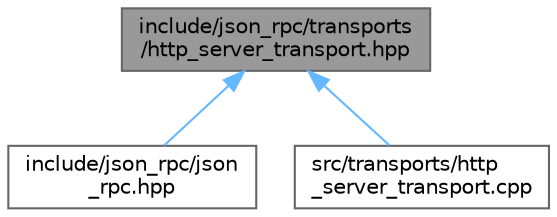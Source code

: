 digraph "include/json_rpc/transports/http_server_transport.hpp"
{
 // LATEX_PDF_SIZE
  bgcolor="transparent";
  edge [fontname=Helvetica,fontsize=10,labelfontname=Helvetica,labelfontsize=10];
  node [fontname=Helvetica,fontsize=10,shape=box,height=0.2,width=0.4];
  Node1 [id="Node000001",label="include/json_rpc/transports\l/http_server_transport.hpp",height=0.2,width=0.4,color="gray40", fillcolor="grey60", style="filled", fontcolor="black",tooltip=" "];
  Node1 -> Node2 [id="edge1_Node000001_Node000002",dir="back",color="steelblue1",style="solid",tooltip=" "];
  Node2 [id="Node000002",label="include/json_rpc/json\l_rpc.hpp",height=0.2,width=0.4,color="grey40", fillcolor="white", style="filled",URL="$json__rpc_8hpp.html",tooltip=" "];
  Node1 -> Node3 [id="edge2_Node000001_Node000003",dir="back",color="steelblue1",style="solid",tooltip=" "];
  Node3 [id="Node000003",label="src/transports/http\l_server_transport.cpp",height=0.2,width=0.4,color="grey40", fillcolor="white", style="filled",URL="$http__server__transport_8cpp.html",tooltip=" "];
}
